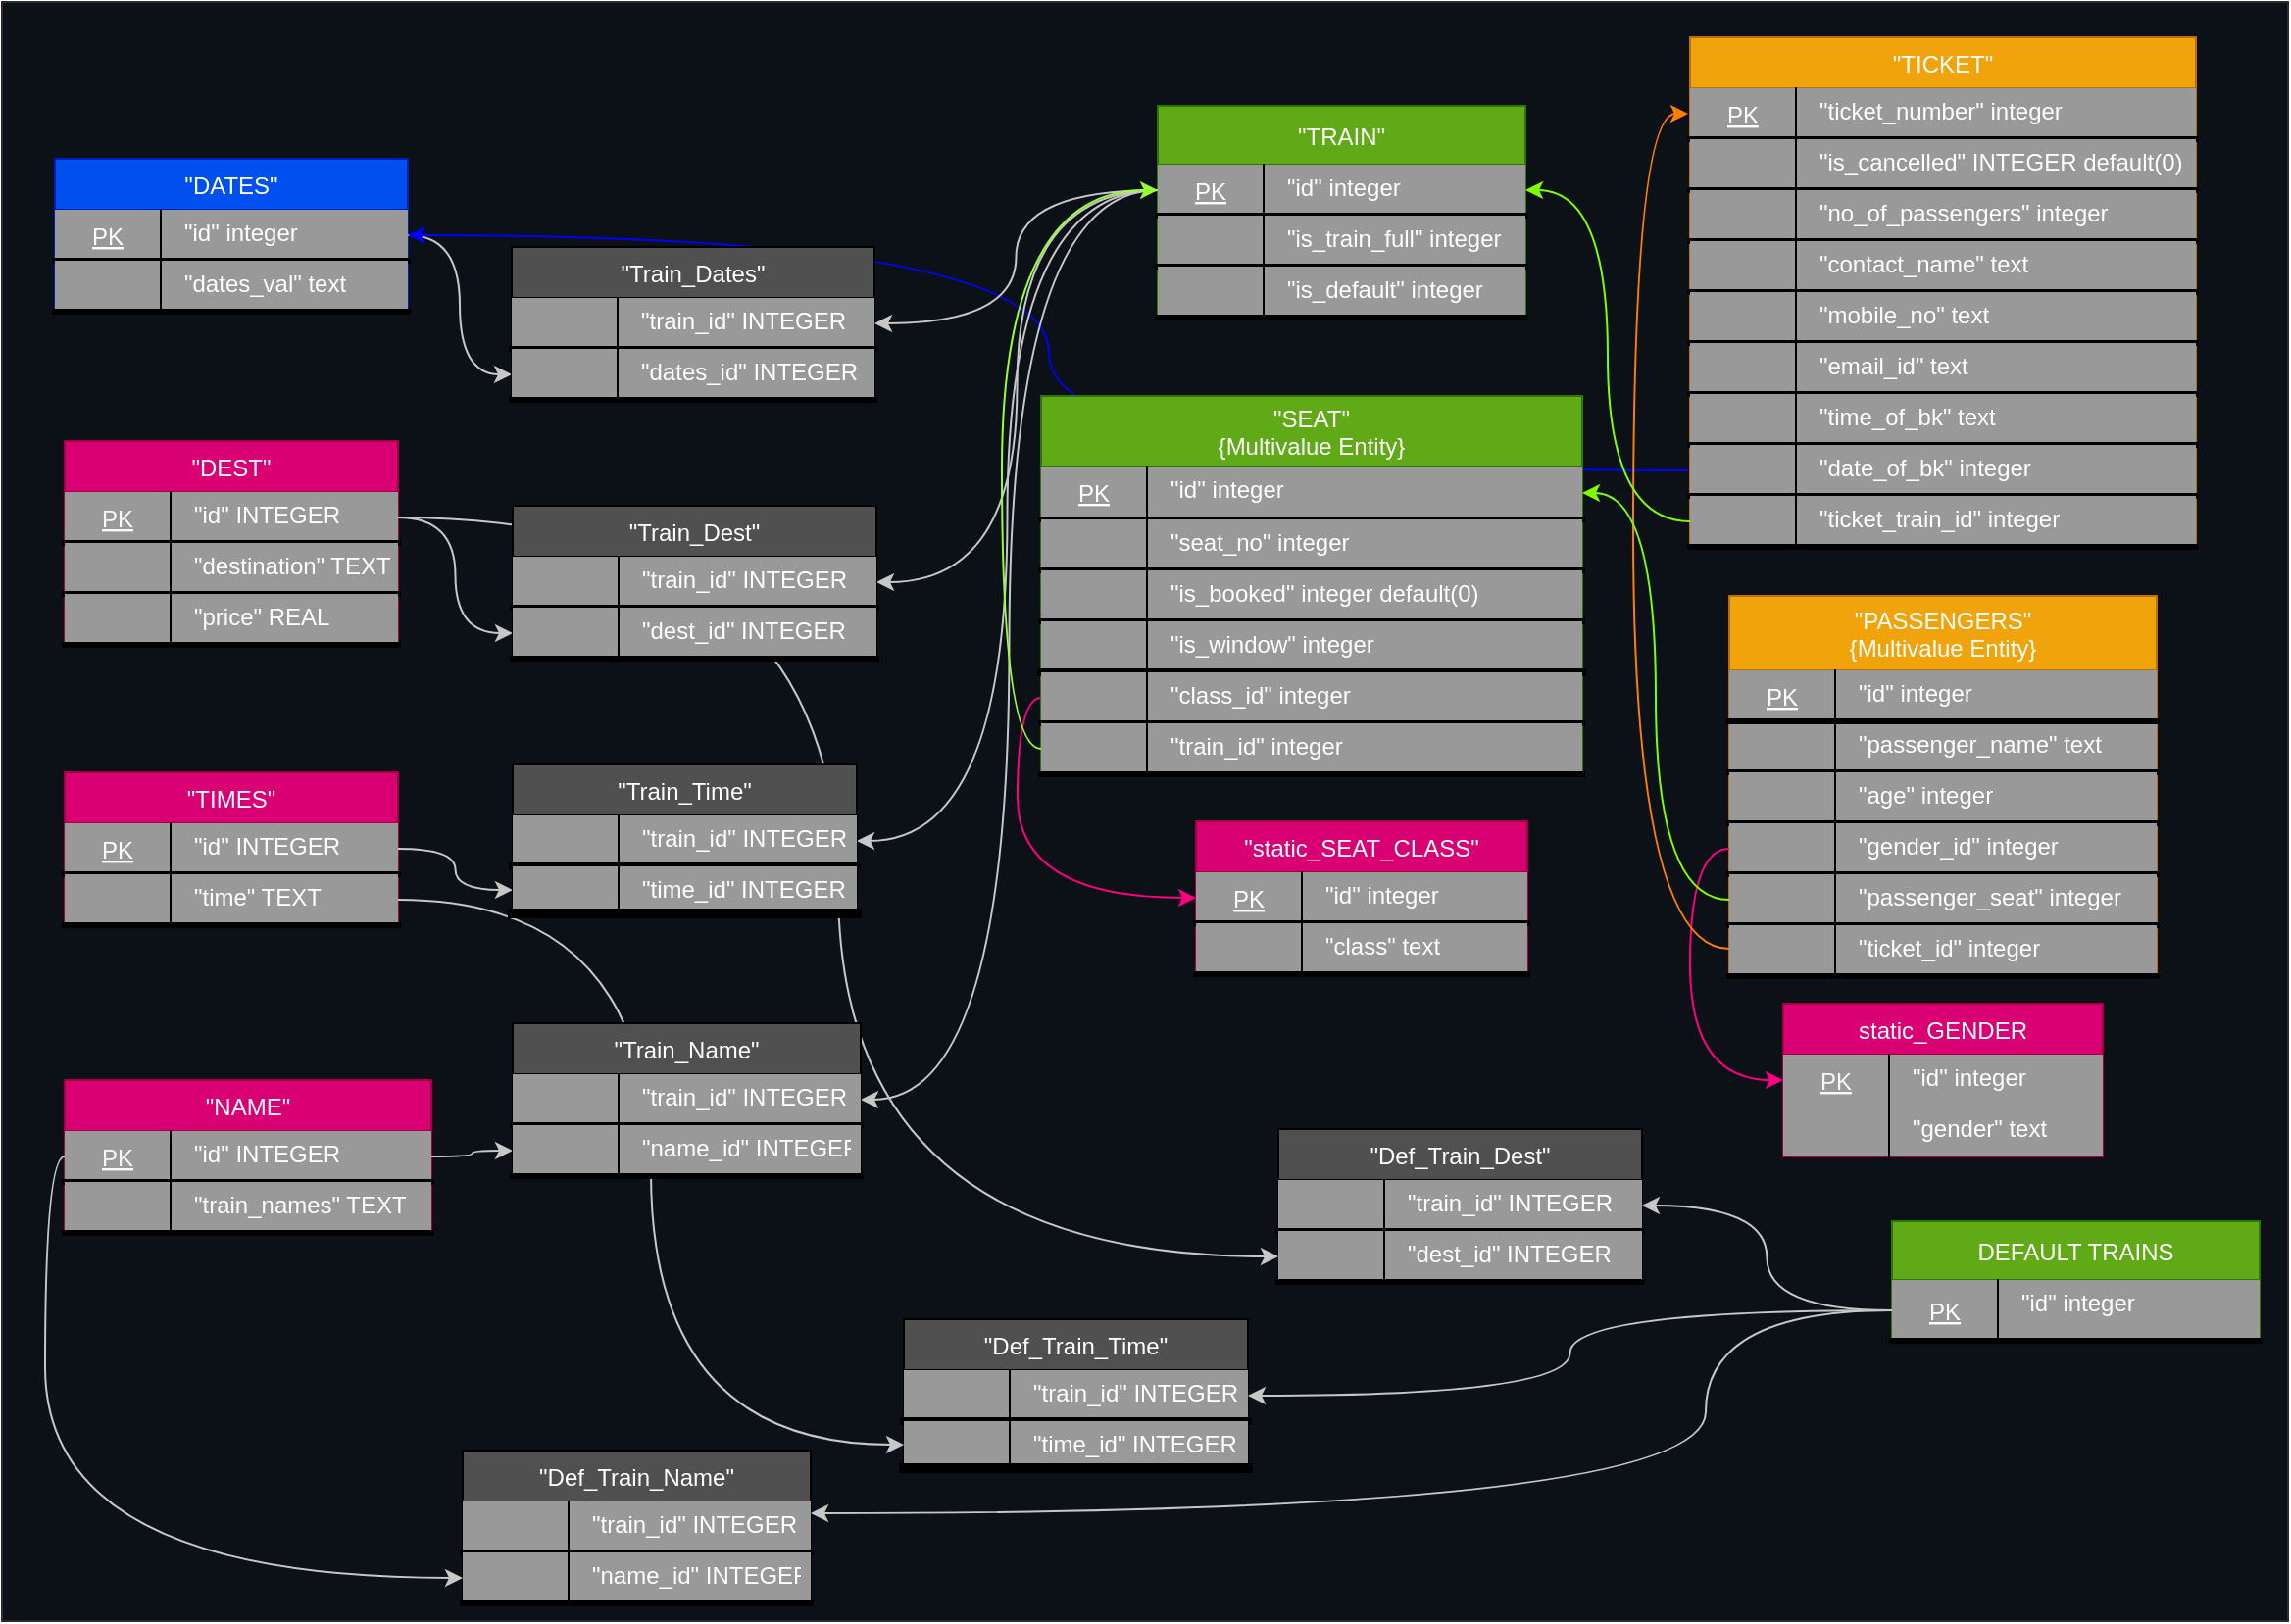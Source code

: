 <mxfile version="14.7.7" type="device"><diagram id="R2lEEEUBdFMjLlhIrx00" name="Page-1"><mxGraphModel dx="2664" dy="1036" grid="0" gridSize="10" guides="1" tooltips="1" connect="1" arrows="1" fold="1" page="1" pageScale="1" pageWidth="1169" pageHeight="827" math="1" shadow="0" extFonts="Permanent Marker^https://fonts.googleapis.com/css?family=Permanent+Marker"><root><mxCell id="0"/><mxCell id="1" parent="0"/><mxCell id="138" value="" style="verticalLabelPosition=bottom;verticalAlign=top;html=1;shape=mxgraph.basic.rect;fillColor2=none;strokeWidth=1;size=20;indent=5;strokeColor=#2a2a2a;fillColor=#0c1017;" parent="1" vertex="1"><mxGeometry width="1166" height="826" as="geometry"/></mxCell><mxCell id="HuTsn0dOxCZQTy2cxe2I-1" value="&quot;DATES&quot;" style="swimlane;fontStyle=0;childLayout=stackLayout;horizontal=1;startSize=26;fillColor=#0050ef;horizontalStack=0;resizeParent=1;resizeLast=0;collapsible=1;marginBottom=0;swimlaneFillColor=#ffffff;align=center;strokeColor=#001DBC;fontColor=#ffffff;" parent="1" vertex="1"><mxGeometry x="27" y="80" width="180" height="78" as="geometry"/></mxCell><mxCell id="HuTsn0dOxCZQTy2cxe2I-2" value="&quot;id&quot;&#9;integer" style="shape=partialRectangle;top=0;left=0;right=0;bottom=1;align=left;verticalAlign=top;spacingTop=-2;spacingLeft=64;spacingRight=4;overflow=hidden;rotatable=0;points=[[0,0.5],[1,0.5]];portConstraint=eastwest;dropTarget=0;fontColor=#FFFFFF;strokeWidth=3;fillColor=#999999;" parent="HuTsn0dOxCZQTy2cxe2I-1" vertex="1"><mxGeometry y="26" width="180" height="26" as="geometry"/></mxCell><mxCell id="HuTsn0dOxCZQTy2cxe2I-3" value="PK" style="shape=partialRectangle;top=0;left=0;bottom=0;fillColor=none;align=center;verticalAlign=middle;spacingLeft=4;spacingRight=4;overflow=hidden;rotatable=180;points=[];portConstraint=eastwest;part=1;fontStyle=4;fontColor=#FFFFFF;" parent="HuTsn0dOxCZQTy2cxe2I-2" vertex="1" connectable="0"><mxGeometry width="54" height="26" as="geometry"/></mxCell><mxCell id="HuTsn0dOxCZQTy2cxe2I-4" value="&quot;dates_val&quot;&#9;text" style="shape=partialRectangle;top=0;left=0;right=0;bottom=1;align=left;verticalAlign=top;spacingTop=-2;spacingLeft=64;spacingRight=4;overflow=hidden;rotatable=0;points=[[0,0.5],[1,0.5]];portConstraint=eastwest;dropTarget=0;fontColor=#FFFFFF;strokeWidth=3;fillColor=#999999;" parent="HuTsn0dOxCZQTy2cxe2I-1" vertex="1"><mxGeometry y="52" width="180" height="26" as="geometry"/></mxCell><mxCell id="HuTsn0dOxCZQTy2cxe2I-5" value="" style="shape=partialRectangle;top=0;left=0;bottom=0;fillColor=none;align=left;verticalAlign=middle;spacingLeft=4;spacingRight=4;overflow=hidden;rotatable=180;points=[];portConstraint=eastwest;part=1;" parent="HuTsn0dOxCZQTy2cxe2I-4" vertex="1" connectable="0"><mxGeometry width="54" height="26" as="geometry"/></mxCell><mxCell id="HuTsn0dOxCZQTy2cxe2I-33" value="&quot;DEST&quot;" style="swimlane;fontStyle=0;childLayout=stackLayout;horizontal=1;startSize=26;fillColor=#d80073;horizontalStack=0;resizeParent=1;resizeLast=0;collapsible=1;marginBottom=0;swimlaneFillColor=#ffffff;align=center;strokeColor=#A50040;fontColor=#ffffff;" parent="1" vertex="1"><mxGeometry x="32" y="224" width="170" height="104" as="geometry"/></mxCell><mxCell id="HuTsn0dOxCZQTy2cxe2I-34" value="&quot;id&quot;&#9;INTEGER" style="shape=partialRectangle;top=0;left=0;right=0;bottom=1;align=left;verticalAlign=top;spacingTop=-2;spacingLeft=64;spacingRight=4;overflow=hidden;rotatable=0;points=[[0,0.5],[1,0.5]];portConstraint=eastwest;dropTarget=0;strokeWidth=3;fontColor=#FFFFFF;fillColor=#999999;" parent="HuTsn0dOxCZQTy2cxe2I-33" vertex="1"><mxGeometry y="26" width="170" height="26" as="geometry"/></mxCell><mxCell id="HuTsn0dOxCZQTy2cxe2I-35" value="PK" style="shape=partialRectangle;top=0;left=0;bottom=0;fillColor=none;align=center;verticalAlign=middle;spacingLeft=4;spacingRight=4;overflow=hidden;rotatable=180;points=[];portConstraint=eastwest;part=1;fontStyle=4;fontColor=#FAFAFA;" parent="HuTsn0dOxCZQTy2cxe2I-34" vertex="1" connectable="0"><mxGeometry width="54" height="26" as="geometry"/></mxCell><mxCell id="HuTsn0dOxCZQTy2cxe2I-36" value="&quot;destination&quot; TEXT" style="shape=partialRectangle;top=0;left=0;right=0;bottom=1;align=left;verticalAlign=top;spacingTop=-2;spacingLeft=64;spacingRight=4;overflow=hidden;rotatable=0;points=[[0,0.5],[1,0.5]];portConstraint=eastwest;dropTarget=0;strokeWidth=3;html=1;fontColor=#FFFFFF;fillColor=#999999;" parent="HuTsn0dOxCZQTy2cxe2I-33" vertex="1"><mxGeometry y="52" width="170" height="26" as="geometry"/></mxCell><mxCell id="HuTsn0dOxCZQTy2cxe2I-37" value="" style="shape=partialRectangle;top=0;left=0;bottom=0;fillColor=none;align=left;verticalAlign=middle;spacingLeft=4;spacingRight=4;overflow=hidden;rotatable=180;points=[];portConstraint=eastwest;part=1;" parent="HuTsn0dOxCZQTy2cxe2I-36" vertex="1" connectable="0"><mxGeometry width="54" height="26" as="geometry"/></mxCell><mxCell id="49" value="&quot;price&quot; REAL" style="shape=partialRectangle;top=0;left=0;right=0;bottom=1;align=left;verticalAlign=top;spacingTop=-2;spacingLeft=64;spacingRight=4;overflow=hidden;rotatable=0;points=[[0,0.5],[1,0.5]];portConstraint=eastwest;dropTarget=0;strokeWidth=3;html=1;fontColor=#FFFFFF;fillColor=#999999;" parent="HuTsn0dOxCZQTy2cxe2I-33" vertex="1"><mxGeometry y="78" width="170" height="26" as="geometry"/></mxCell><mxCell id="50" value="" style="shape=partialRectangle;top=0;left=0;bottom=0;fillColor=none;align=left;verticalAlign=middle;spacingLeft=4;spacingRight=4;overflow=hidden;rotatable=180;points=[];portConstraint=eastwest;part=1;" parent="49" vertex="1" connectable="0"><mxGeometry width="54" height="26" as="geometry"/></mxCell><mxCell id="HuTsn0dOxCZQTy2cxe2I-49" value="&quot;TIMES&quot;" style="swimlane;fontStyle=0;childLayout=stackLayout;horizontal=1;startSize=26;fillColor=#d80073;horizontalStack=0;resizeParent=1;resizeLast=0;collapsible=1;marginBottom=0;swimlaneFillColor=#ffffff;align=center;strokeColor=#A50040;fontColor=#ffffff;" parent="1" vertex="1"><mxGeometry x="32" y="393" width="170" height="78" as="geometry"/></mxCell><mxCell id="HuTsn0dOxCZQTy2cxe2I-50" value="&quot;id&quot;&#9;INTEGER" style="shape=partialRectangle;top=0;left=0;right=0;bottom=1;align=left;verticalAlign=top;spacingTop=-2;spacingLeft=64;spacingRight=4;overflow=hidden;rotatable=0;points=[[0,0.5],[1,0.5]];portConstraint=eastwest;dropTarget=0;fontColor=#FFFFFF;strokeWidth=3;fillColor=#999999;" parent="HuTsn0dOxCZQTy2cxe2I-49" vertex="1"><mxGeometry y="26" width="170" height="26" as="geometry"/></mxCell><mxCell id="HuTsn0dOxCZQTy2cxe2I-51" value="PK" style="shape=partialRectangle;top=0;left=0;bottom=0;fillColor=none;align=center;verticalAlign=middle;spacingLeft=4;spacingRight=4;overflow=hidden;rotatable=180;points=[];portConstraint=eastwest;part=1;fontStyle=4;fontColor=#FFFFFF;" parent="HuTsn0dOxCZQTy2cxe2I-50" vertex="1" connectable="0"><mxGeometry width="54" height="26" as="geometry"/></mxCell><mxCell id="HuTsn0dOxCZQTy2cxe2I-52" value="&quot;time&quot; TEXT" style="shape=partialRectangle;top=0;left=0;right=0;bottom=1;align=left;verticalAlign=top;spacingTop=-2;spacingLeft=64;spacingRight=4;overflow=hidden;rotatable=0;points=[[0,0.5],[1,0.5]];portConstraint=eastwest;dropTarget=0;strokeWidth=3;fontColor=#FFFFFF;fillColor=#999999;" parent="HuTsn0dOxCZQTy2cxe2I-49" vertex="1"><mxGeometry y="52" width="170" height="26" as="geometry"/></mxCell><mxCell id="HuTsn0dOxCZQTy2cxe2I-53" value="" style="shape=partialRectangle;top=0;left=0;bottom=0;fillColor=none;align=left;verticalAlign=middle;spacingLeft=4;spacingRight=4;overflow=hidden;rotatable=180;points=[];portConstraint=eastwest;part=1;" parent="HuTsn0dOxCZQTy2cxe2I-52" vertex="1" connectable="0"><mxGeometry width="54" height="26" as="geometry"/></mxCell><mxCell id="HuTsn0dOxCZQTy2cxe2I-63" value="&quot;NAME&quot;" style="swimlane;fontStyle=0;childLayout=stackLayout;horizontal=1;startSize=26;fillColor=#d80073;horizontalStack=0;resizeParent=1;resizeLast=0;collapsible=1;marginBottom=0;swimlaneFillColor=#ffffff;align=center;strokeColor=#A50040;fontColor=#ffffff;" parent="1" vertex="1"><mxGeometry x="32" y="550" width="187" height="78" as="geometry"/></mxCell><mxCell id="HuTsn0dOxCZQTy2cxe2I-64" value="&quot;id&quot;&#9;INTEGER" style="shape=partialRectangle;top=0;left=0;right=0;bottom=1;align=left;verticalAlign=top;spacingTop=-2;spacingLeft=64;spacingRight=4;overflow=hidden;rotatable=0;points=[[0,0.5],[1,0.5]];portConstraint=eastwest;dropTarget=0;fontColor=#FFFFFF;strokeWidth=3;fillColor=#999999;" parent="HuTsn0dOxCZQTy2cxe2I-63" vertex="1"><mxGeometry y="26" width="187" height="26" as="geometry"/></mxCell><mxCell id="HuTsn0dOxCZQTy2cxe2I-65" value="PK" style="shape=partialRectangle;top=0;left=0;bottom=0;fillColor=none;align=center;verticalAlign=middle;spacingLeft=4;spacingRight=4;overflow=hidden;rotatable=180;points=[];portConstraint=eastwest;part=1;fontStyle=4;fontColor=#FAFAFA;" parent="HuTsn0dOxCZQTy2cxe2I-64" vertex="1" connectable="0"><mxGeometry width="54" height="26" as="geometry"/></mxCell><mxCell id="HuTsn0dOxCZQTy2cxe2I-66" value="&quot;train_names&quot; TEXT" style="shape=partialRectangle;top=0;left=0;right=0;bottom=1;align=left;verticalAlign=top;spacingTop=-2;spacingLeft=64;spacingRight=4;overflow=hidden;rotatable=0;points=[[0,0.5],[1,0.5]];portConstraint=eastwest;dropTarget=0;fontColor=#FFFFFF;strokeWidth=3;fillColor=#999999;" parent="HuTsn0dOxCZQTy2cxe2I-63" vertex="1"><mxGeometry y="52" width="187" height="26" as="geometry"/></mxCell><mxCell id="HuTsn0dOxCZQTy2cxe2I-67" value="" style="shape=partialRectangle;top=0;left=0;bottom=0;fillColor=none;align=left;verticalAlign=middle;spacingLeft=4;spacingRight=4;overflow=hidden;rotatable=180;points=[];portConstraint=eastwest;part=1;" parent="HuTsn0dOxCZQTy2cxe2I-66" vertex="1" connectable="0"><mxGeometry width="54" height="26" as="geometry"/></mxCell><mxCell id="HuTsn0dOxCZQTy2cxe2I-77" value="&quot;static_SEAT_CLASS&quot;" style="swimlane;fontStyle=0;childLayout=stackLayout;horizontal=1;startSize=26;fillColor=#d80073;horizontalStack=0;resizeParent=1;resizeLast=0;collapsible=1;marginBottom=0;swimlaneFillColor=#ffffff;align=center;strokeColor=#A50040;fontColor=#ffffff;" parent="1" vertex="1"><mxGeometry x="609" y="418" width="169" height="78" as="geometry"/></mxCell><mxCell id="HuTsn0dOxCZQTy2cxe2I-78" value="&quot;id&quot; integer" style="shape=partialRectangle;top=0;left=0;right=0;bottom=1;align=left;verticalAlign=top;spacingTop=-2;spacingLeft=64;spacingRight=4;overflow=hidden;rotatable=0;points=[[0,0.5],[1,0.5]];portConstraint=eastwest;dropTarget=0;strokeWidth=3;fontColor=#FFFFFF;fillColor=#999999;" parent="HuTsn0dOxCZQTy2cxe2I-77" vertex="1"><mxGeometry y="26" width="169" height="26" as="geometry"/></mxCell><mxCell id="HuTsn0dOxCZQTy2cxe2I-79" value="PK" style="shape=partialRectangle;top=0;left=0;bottom=0;fillColor=none;align=center;verticalAlign=middle;spacingLeft=4;spacingRight=4;overflow=hidden;rotatable=180;points=[];portConstraint=eastwest;part=1;fontStyle=4;fontColor=#FFFFFF;" parent="HuTsn0dOxCZQTy2cxe2I-78" vertex="1" connectable="0"><mxGeometry width="54" height="26" as="geometry"/></mxCell><mxCell id="HuTsn0dOxCZQTy2cxe2I-80" value="&quot;class&quot; text" style="shape=partialRectangle;top=0;left=0;right=0;bottom=1;align=left;verticalAlign=top;spacingTop=-2;spacingLeft=64;spacingRight=4;overflow=hidden;rotatable=0;points=[[0,0.5],[1,0.5]];portConstraint=eastwest;dropTarget=0;fontColor=#FFFFFF;strokeWidth=3;fillColor=#999999;" parent="HuTsn0dOxCZQTy2cxe2I-77" vertex="1"><mxGeometry y="52" width="169" height="26" as="geometry"/></mxCell><mxCell id="HuTsn0dOxCZQTy2cxe2I-81" value="" style="shape=partialRectangle;top=0;left=0;bottom=0;fillColor=none;align=left;verticalAlign=middle;spacingLeft=4;spacingRight=4;overflow=hidden;rotatable=180;points=[];portConstraint=eastwest;part=1;" parent="HuTsn0dOxCZQTy2cxe2I-80" vertex="1" connectable="0"><mxGeometry width="54" height="26" as="geometry"/></mxCell><mxCell id="HuTsn0dOxCZQTy2cxe2I-82" value="&quot;TICKET&quot;" style="swimlane;fontStyle=0;childLayout=stackLayout;horizontal=1;startSize=26;fillColor=#f0a30a;horizontalStack=0;resizeParent=1;resizeLast=0;collapsible=1;marginBottom=0;swimlaneFillColor=#ffffff;align=center;strokeColor=#BD7000;fontColor=#ffffff;" parent="1" vertex="1"><mxGeometry x="861" y="18" width="258" height="260" as="geometry"/></mxCell><mxCell id="HuTsn0dOxCZQTy2cxe2I-83" value="&quot;ticket_number&quot;&#9;integer" style="shape=partialRectangle;top=0;left=0;right=0;bottom=1;align=left;verticalAlign=top;spacingTop=-2;spacingLeft=64;spacingRight=4;overflow=hidden;rotatable=0;points=[[0,0.5],[1,0.5]];portConstraint=eastwest;dropTarget=0;strokeWidth=3;perimeterSpacing=1;fontColor=#FFFFFF;fillColor=#999999;" parent="HuTsn0dOxCZQTy2cxe2I-82" vertex="1"><mxGeometry y="26" width="258" height="26" as="geometry"/></mxCell><mxCell id="HuTsn0dOxCZQTy2cxe2I-84" value="PK" style="shape=partialRectangle;top=0;left=0;bottom=0;fillColor=none;align=center;verticalAlign=middle;spacingLeft=4;spacingRight=4;overflow=hidden;rotatable=180;points=[];portConstraint=eastwest;part=1;fontStyle=4;fontColor=#FCFCFC;" parent="HuTsn0dOxCZQTy2cxe2I-83" vertex="1" connectable="0"><mxGeometry width="54" height="26" as="geometry"/></mxCell><mxCell id="HuTsn0dOxCZQTy2cxe2I-85" value="&quot;is_cancelled&quot;&#9;INTEGER default(0)" style="shape=partialRectangle;top=0;left=0;right=0;bottom=1;align=left;verticalAlign=top;spacingTop=-2;spacingLeft=64;spacingRight=4;overflow=hidden;rotatable=0;points=[[0,0.5],[1,0.5]];portConstraint=eastwest;dropTarget=0;strokeWidth=3;fontColor=#FFFFFF;fillColor=#999999;" parent="HuTsn0dOxCZQTy2cxe2I-82" vertex="1"><mxGeometry y="52" width="258" height="26" as="geometry"/></mxCell><mxCell id="HuTsn0dOxCZQTy2cxe2I-86" value="" style="shape=partialRectangle;top=0;left=0;bottom=0;fillColor=none;align=left;verticalAlign=middle;spacingLeft=4;spacingRight=4;overflow=hidden;rotatable=180;points=[];portConstraint=eastwest;part=1;" parent="HuTsn0dOxCZQTy2cxe2I-85" vertex="1" connectable="0"><mxGeometry width="54" height="26" as="geometry"/></mxCell><mxCell id="HuTsn0dOxCZQTy2cxe2I-87" value="&quot;no_of_passengers&quot; integer" style="shape=partialRectangle;top=0;left=0;right=0;bottom=1;align=left;verticalAlign=top;spacingTop=-2;spacingLeft=64;spacingRight=4;overflow=hidden;rotatable=0;points=[[0,0.5],[1,0.5]];portConstraint=eastwest;dropTarget=0;strokeWidth=3;fontColor=#FFFFFF;fillColor=#999999;" parent="HuTsn0dOxCZQTy2cxe2I-82" vertex="1"><mxGeometry y="78" width="258" height="26" as="geometry"/></mxCell><mxCell id="HuTsn0dOxCZQTy2cxe2I-88" value="" style="shape=partialRectangle;top=0;left=0;bottom=0;fillColor=none;align=left;verticalAlign=middle;spacingLeft=4;spacingRight=4;overflow=hidden;rotatable=180;points=[];portConstraint=eastwest;part=1;" parent="HuTsn0dOxCZQTy2cxe2I-87" vertex="1" connectable="0"><mxGeometry width="54" height="26" as="geometry"/></mxCell><mxCell id="HuTsn0dOxCZQTy2cxe2I-89" value="&quot;contact_name&quot; text" style="shape=partialRectangle;top=0;left=0;right=0;bottom=1;align=left;verticalAlign=top;spacingTop=-2;spacingLeft=64;spacingRight=4;overflow=hidden;rotatable=0;points=[[0,0.5],[1,0.5]];portConstraint=eastwest;dropTarget=0;strokeWidth=3;perimeterSpacing=1;fontColor=#FFFFFF;fillColor=#999999;" parent="HuTsn0dOxCZQTy2cxe2I-82" vertex="1"><mxGeometry y="104" width="258" height="26" as="geometry"/></mxCell><mxCell id="HuTsn0dOxCZQTy2cxe2I-90" value="" style="shape=partialRectangle;top=0;left=0;bottom=0;fillColor=none;align=left;verticalAlign=middle;spacingLeft=4;spacingRight=4;overflow=hidden;rotatable=180;points=[];portConstraint=eastwest;part=1;" parent="HuTsn0dOxCZQTy2cxe2I-89" vertex="1" connectable="0"><mxGeometry width="54" height="26" as="geometry"/></mxCell><mxCell id="HuTsn0dOxCZQTy2cxe2I-91" value="&quot;mobile_no&quot;&#9;text" style="shape=partialRectangle;top=0;left=0;right=0;bottom=1;align=left;verticalAlign=top;spacingTop=-2;spacingLeft=64;spacingRight=4;overflow=hidden;rotatable=0;points=[[0,0.5],[1,0.5]];portConstraint=eastwest;dropTarget=0;strokeWidth=3;fontColor=#FFFFFF;fillColor=#999999;" parent="HuTsn0dOxCZQTy2cxe2I-82" vertex="1"><mxGeometry y="130" width="258" height="26" as="geometry"/></mxCell><mxCell id="HuTsn0dOxCZQTy2cxe2I-92" value="" style="shape=partialRectangle;top=0;left=0;bottom=0;fillColor=none;align=left;verticalAlign=middle;spacingLeft=4;spacingRight=4;overflow=hidden;rotatable=180;points=[];portConstraint=eastwest;part=1;" parent="HuTsn0dOxCZQTy2cxe2I-91" vertex="1" connectable="0"><mxGeometry width="54" height="26" as="geometry"/></mxCell><mxCell id="HuTsn0dOxCZQTy2cxe2I-93" value="&quot;email_id&quot; text" style="shape=partialRectangle;top=0;left=0;right=0;bottom=1;align=left;verticalAlign=top;spacingTop=-2;spacingLeft=64;spacingRight=4;overflow=hidden;rotatable=0;points=[[0,0.5],[1,0.5]];portConstraint=eastwest;dropTarget=0;perimeterSpacing=1;strokeWidth=3;fontColor=#FFFFFF;fillColor=#999999;" parent="HuTsn0dOxCZQTy2cxe2I-82" vertex="1"><mxGeometry y="156" width="258" height="26" as="geometry"/></mxCell><mxCell id="HuTsn0dOxCZQTy2cxe2I-94" value="" style="shape=partialRectangle;top=0;left=0;bottom=0;fillColor=none;align=left;verticalAlign=middle;spacingLeft=4;spacingRight=4;overflow=hidden;rotatable=180;points=[];portConstraint=eastwest;part=1;" parent="HuTsn0dOxCZQTy2cxe2I-93" vertex="1" connectable="0"><mxGeometry width="54" height="26" as="geometry"/></mxCell><mxCell id="HuTsn0dOxCZQTy2cxe2I-95" value="&quot;time_of_bk&quot; text" style="shape=partialRectangle;top=0;left=0;right=0;bottom=1;align=left;verticalAlign=top;spacingTop=-2;spacingLeft=64;spacingRight=4;overflow=hidden;rotatable=0;points=[[0,0.5],[1,0.5]];portConstraint=eastwest;dropTarget=0;strokeWidth=3;fontColor=#FFFFFF;fillColor=#999999;" parent="HuTsn0dOxCZQTy2cxe2I-82" vertex="1"><mxGeometry y="182" width="258" height="26" as="geometry"/></mxCell><mxCell id="HuTsn0dOxCZQTy2cxe2I-96" value="" style="shape=partialRectangle;top=0;left=0;bottom=0;fillColor=none;align=left;verticalAlign=middle;spacingLeft=4;spacingRight=4;overflow=hidden;rotatable=180;points=[];portConstraint=eastwest;part=1;" parent="HuTsn0dOxCZQTy2cxe2I-95" vertex="1" connectable="0"><mxGeometry width="54" height="26" as="geometry"/></mxCell><mxCell id="HuTsn0dOxCZQTy2cxe2I-97" value="&quot;date_of_bk&quot; integer" style="shape=partialRectangle;top=0;left=0;right=0;bottom=1;align=left;verticalAlign=top;spacingTop=-2;spacingLeft=64;spacingRight=4;overflow=hidden;rotatable=0;points=[[0,0.5],[1,0.5]];portConstraint=eastwest;dropTarget=0;strokeWidth=3;perimeterSpacing=1;fontColor=#FFFFFF;fillColor=#999999;" parent="HuTsn0dOxCZQTy2cxe2I-82" vertex="1"><mxGeometry y="208" width="258" height="26" as="geometry"/></mxCell><mxCell id="HuTsn0dOxCZQTy2cxe2I-98" value="" style="shape=partialRectangle;top=0;left=0;bottom=0;fillColor=none;align=left;verticalAlign=middle;spacingLeft=4;spacingRight=4;overflow=hidden;rotatable=180;points=[];portConstraint=eastwest;part=1;" parent="HuTsn0dOxCZQTy2cxe2I-97" vertex="1" connectable="0"><mxGeometry width="54" height="26" as="geometry"/></mxCell><mxCell id="HuTsn0dOxCZQTy2cxe2I-99" value="&quot;ticket_train_id&quot; integer" style="shape=partialRectangle;top=0;left=0;right=0;bottom=1;align=left;verticalAlign=top;spacingTop=-2;spacingLeft=64;spacingRight=4;overflow=hidden;rotatable=0;points=[[0,0.5],[1,0.5]];portConstraint=eastwest;dropTarget=0;strokeWidth=3;fontColor=#FFFFFF;fillColor=#999999;" parent="HuTsn0dOxCZQTy2cxe2I-82" vertex="1"><mxGeometry y="234" width="258" height="26" as="geometry"/></mxCell><mxCell id="HuTsn0dOxCZQTy2cxe2I-100" value="" style="shape=partialRectangle;top=0;left=0;bottom=0;fillColor=none;align=left;verticalAlign=middle;spacingLeft=4;spacingRight=4;overflow=hidden;rotatable=180;points=[];portConstraint=eastwest;part=1;" parent="HuTsn0dOxCZQTy2cxe2I-99" vertex="1" connectable="0"><mxGeometry width="54" height="26" as="geometry"/></mxCell><mxCell id="HuTsn0dOxCZQTy2cxe2I-103" value="&quot;PASSENGERS&quot;&#10;{Multivalue Entity}" style="swimlane;fontStyle=0;childLayout=stackLayout;horizontal=1;startSize=38;fillColor=#f0a30a;horizontalStack=0;resizeParent=1;resizeLast=0;collapsible=1;marginBottom=0;swimlaneFillColor=#ffffff;align=center;strokeColor=#BD7000;fontColor=#ffffff;" parent="1" vertex="1"><mxGeometry x="881" y="303" width="218" height="194" as="geometry"/></mxCell><mxCell id="HuTsn0dOxCZQTy2cxe2I-104" value="&quot;id&quot;&#9;integer" style="shape=partialRectangle;top=0;left=0;right=0;bottom=0;align=left;verticalAlign=top;spacingTop=-2;spacingLeft=64;spacingRight=4;overflow=hidden;rotatable=0;points=[[0,0.5],[1,0.5]];portConstraint=eastwest;dropTarget=0;fontColor=#FFFFFF;strokeWidth=3;fillColor=#999999;" parent="HuTsn0dOxCZQTy2cxe2I-103" vertex="1"><mxGeometry y="38" width="218" height="26" as="geometry"/></mxCell><mxCell id="HuTsn0dOxCZQTy2cxe2I-105" value="PK" style="shape=partialRectangle;top=0;left=0;bottom=0;fillColor=none;align=center;verticalAlign=middle;spacingLeft=4;spacingRight=4;overflow=hidden;rotatable=180;points=[];portConstraint=eastwest;part=1;fontStyle=4;fontColor=#FFFFFF;" parent="HuTsn0dOxCZQTy2cxe2I-104" vertex="1" connectable="0"><mxGeometry width="54" height="26" as="geometry"/></mxCell><mxCell id="HuTsn0dOxCZQTy2cxe2I-106" value="&quot;passenger_name&quot; text" style="shape=partialRectangle;top=1;left=0;right=0;bottom=1;align=left;verticalAlign=top;spacingTop=-2;spacingLeft=64;spacingRight=4;overflow=hidden;rotatable=0;points=[[0,0.5],[1,0.5]];portConstraint=eastwest;dropTarget=0;strokeWidth=3;fontColor=#FFFFFF;fillColor=#999999;" parent="HuTsn0dOxCZQTy2cxe2I-103" vertex="1"><mxGeometry y="64" width="218" height="26" as="geometry"/></mxCell><mxCell id="HuTsn0dOxCZQTy2cxe2I-107" value="" style="shape=partialRectangle;top=0;left=0;bottom=0;fillColor=none;align=left;verticalAlign=middle;spacingLeft=4;spacingRight=4;overflow=hidden;rotatable=180;points=[];portConstraint=eastwest;part=1;" parent="HuTsn0dOxCZQTy2cxe2I-106" vertex="1" connectable="0"><mxGeometry width="54" height="26" as="geometry"/></mxCell><mxCell id="HuTsn0dOxCZQTy2cxe2I-108" value="&quot;age&quot; integer" style="shape=partialRectangle;top=0;left=0;right=0;bottom=1;align=left;verticalAlign=top;spacingTop=-2;spacingLeft=64;spacingRight=4;overflow=hidden;rotatable=0;points=[[0,0.5],[1,0.5]];portConstraint=eastwest;dropTarget=0;strokeWidth=3;fontColor=#FFFFFF;fillColor=#999999;" parent="HuTsn0dOxCZQTy2cxe2I-103" vertex="1"><mxGeometry y="90" width="218" height="26" as="geometry"/></mxCell><mxCell id="HuTsn0dOxCZQTy2cxe2I-109" value="" style="shape=partialRectangle;top=0;left=0;bottom=0;fillColor=none;align=left;verticalAlign=middle;spacingLeft=4;spacingRight=4;overflow=hidden;rotatable=180;points=[];portConstraint=eastwest;part=1;" parent="HuTsn0dOxCZQTy2cxe2I-108" vertex="1" connectable="0"><mxGeometry width="54" height="26" as="geometry"/></mxCell><mxCell id="HuTsn0dOxCZQTy2cxe2I-112" value="&quot;gender_id&quot; integer" style="shape=partialRectangle;top=0;left=0;right=0;bottom=1;align=left;verticalAlign=top;spacingTop=-2;spacingLeft=64;spacingRight=4;overflow=hidden;rotatable=0;points=[[0,0.5],[1,0.5]];portConstraint=eastwest;dropTarget=0;strokeWidth=3;fontColor=#FFFFFF;fillColor=#999999;" parent="HuTsn0dOxCZQTy2cxe2I-103" vertex="1"><mxGeometry y="116" width="218" height="26" as="geometry"/></mxCell><mxCell id="HuTsn0dOxCZQTy2cxe2I-113" value="" style="shape=partialRectangle;top=0;left=0;bottom=0;fillColor=none;align=left;verticalAlign=middle;spacingLeft=4;spacingRight=4;overflow=hidden;rotatable=180;points=[];portConstraint=eastwest;part=1;" parent="HuTsn0dOxCZQTy2cxe2I-112" vertex="1" connectable="0"><mxGeometry width="54" height="26" as="geometry"/></mxCell><mxCell id="HuTsn0dOxCZQTy2cxe2I-114" value="&quot;passenger_seat&quot; integer" style="shape=partialRectangle;top=0;left=0;right=0;bottom=1;align=left;verticalAlign=top;spacingTop=-2;spacingLeft=64;spacingRight=4;overflow=hidden;rotatable=0;points=[[0,0.5],[1,0.5]];portConstraint=eastwest;dropTarget=0;strokeWidth=3;fontColor=#FFFFFF;fillColor=#999999;" parent="HuTsn0dOxCZQTy2cxe2I-103" vertex="1"><mxGeometry y="142" width="218" height="26" as="geometry"/></mxCell><mxCell id="HuTsn0dOxCZQTy2cxe2I-115" value="" style="shape=partialRectangle;top=0;left=0;bottom=0;fillColor=none;align=left;verticalAlign=middle;spacingLeft=4;spacingRight=4;overflow=hidden;rotatable=180;points=[];portConstraint=eastwest;part=1;" parent="HuTsn0dOxCZQTy2cxe2I-114" vertex="1" connectable="0"><mxGeometry width="54" height="26" as="geometry"/></mxCell><mxCell id="HuTsn0dOxCZQTy2cxe2I-116" value="&quot;ticket_id&quot; integer" style="shape=partialRectangle;top=0;left=0;right=0;bottom=1;align=left;verticalAlign=top;spacingTop=-2;spacingLeft=64;spacingRight=4;overflow=hidden;rotatable=0;points=[[0,0.5],[1,0.5]];portConstraint=eastwest;dropTarget=0;strokeWidth=3;fontColor=#FFFFFF;fillColor=#999999;" parent="HuTsn0dOxCZQTy2cxe2I-103" vertex="1"><mxGeometry y="168" width="218" height="26" as="geometry"/></mxCell><mxCell id="HuTsn0dOxCZQTy2cxe2I-117" value="" style="shape=partialRectangle;top=0;left=0;bottom=0;fillColor=none;align=left;verticalAlign=middle;spacingLeft=4;spacingRight=4;overflow=hidden;rotatable=180;points=[];portConstraint=eastwest;part=1;" parent="HuTsn0dOxCZQTy2cxe2I-116" vertex="1" connectable="0"><mxGeometry width="54" height="26" as="geometry"/></mxCell><mxCell id="HuTsn0dOxCZQTy2cxe2I-118" value="static_GENDER" style="swimlane;fontStyle=0;childLayout=stackLayout;horizontal=1;startSize=26;fillColor=#d80073;horizontalStack=0;resizeParent=1;resizeLast=0;collapsible=1;marginBottom=0;swimlaneFillColor=#ffffff;align=center;strokeColor=#A50040;fontColor=#ffffff;" parent="1" vertex="1"><mxGeometry x="908.5" y="511" width="163" height="78" as="geometry"/></mxCell><mxCell id="HuTsn0dOxCZQTy2cxe2I-119" value="&quot;id&quot; integer" style="shape=partialRectangle;top=0;left=0;right=0;bottom=0;align=left;verticalAlign=top;spacingTop=-2;spacingLeft=64;spacingRight=4;overflow=hidden;rotatable=0;points=[[0,0.5],[1,0.5]];portConstraint=eastwest;dropTarget=0;strokeWidth=3;fontColor=#FFFFFF;fillColor=#999999;" parent="HuTsn0dOxCZQTy2cxe2I-118" vertex="1"><mxGeometry y="26" width="163" height="26" as="geometry"/></mxCell><mxCell id="HuTsn0dOxCZQTy2cxe2I-120" value="PK" style="shape=partialRectangle;top=0;left=0;bottom=0;fillColor=none;align=center;verticalAlign=middle;spacingLeft=4;spacingRight=4;overflow=hidden;rotatable=180;points=[];portConstraint=eastwest;part=1;fontStyle=4;fontColor=#F7F7F7;" parent="HuTsn0dOxCZQTy2cxe2I-119" vertex="1" connectable="0"><mxGeometry width="54" height="26" as="geometry"/></mxCell><mxCell id="HuTsn0dOxCZQTy2cxe2I-121" value="&quot;gender&quot; text" style="shape=partialRectangle;top=0;left=0;right=0;bottom=0;align=left;verticalAlign=top;spacingTop=-2;spacingLeft=64;spacingRight=4;overflow=hidden;rotatable=0;points=[[0,0.5],[1,0.5]];portConstraint=eastwest;dropTarget=0;strokeWidth=3;fontColor=#FFFFFF;fillColor=#999999;" parent="HuTsn0dOxCZQTy2cxe2I-118" vertex="1"><mxGeometry y="52" width="163" height="26" as="geometry"/></mxCell><mxCell id="HuTsn0dOxCZQTy2cxe2I-122" value="" style="shape=partialRectangle;top=0;left=0;bottom=0;fillColor=none;align=left;verticalAlign=middle;spacingLeft=4;spacingRight=4;overflow=hidden;rotatable=180;points=[];portConstraint=eastwest;part=1;" parent="HuTsn0dOxCZQTy2cxe2I-121" vertex="1" connectable="0"><mxGeometry width="54" height="26" as="geometry"/></mxCell><mxCell id="114" style="edgeStyle=orthogonalEdgeStyle;curved=1;orthogonalLoop=1;jettySize=auto;html=1;exitX=1;exitY=0.5;exitDx=0;exitDy=0;entryX=0;entryY=0.5;entryDx=0;entryDy=0;strokeColor=#C7C7C7;fillColor=#707070;" parent="1" source="HuTsn0dOxCZQTy2cxe2I-2" target="HuTsn0dOxCZQTy2cxe2I-31" edge="1"><mxGeometry relative="1" as="geometry"/></mxCell><mxCell id="115" style="edgeStyle=orthogonalEdgeStyle;curved=1;orthogonalLoop=1;jettySize=auto;html=1;exitX=1;exitY=0.5;exitDx=0;exitDy=0;entryX=0;entryY=0.5;entryDx=0;entryDy=0;strokeColor=#C7C7C7;fillColor=#707070;" parent="1" source="HuTsn0dOxCZQTy2cxe2I-34" target="HuTsn0dOxCZQTy2cxe2I-47" edge="1"><mxGeometry relative="1" as="geometry"/></mxCell><mxCell id="116" style="edgeStyle=orthogonalEdgeStyle;curved=1;orthogonalLoop=1;jettySize=auto;html=1;exitX=1;exitY=0.5;exitDx=0;exitDy=0;strokeColor=#C7C7C7;fillColor=#707070;" parent="1" source="HuTsn0dOxCZQTy2cxe2I-50" target="HuTsn0dOxCZQTy2cxe2I-61" edge="1"><mxGeometry relative="1" as="geometry"/></mxCell><mxCell id="117" style="edgeStyle=orthogonalEdgeStyle;curved=1;orthogonalLoop=1;jettySize=auto;html=1;exitX=1;exitY=0.5;exitDx=0;exitDy=0;strokeColor=#C7C7C7;fillColor=#707070;" parent="1" source="HuTsn0dOxCZQTy2cxe2I-64" target="HuTsn0dOxCZQTy2cxe2I-75" edge="1"><mxGeometry relative="1" as="geometry"/></mxCell><mxCell id="122" style="edgeStyle=orthogonalEdgeStyle;curved=1;orthogonalLoop=1;jettySize=auto;html=1;entryX=0;entryY=0.5;entryDx=0;entryDy=0;strokeColor=#FF0080;fillColor=#707070;exitX=0;exitY=0.5;exitDx=0;exitDy=0;" parent="1" source="HuTsn0dOxCZQTy2cxe2I-15" target="HuTsn0dOxCZQTy2cxe2I-77" edge="1"><mxGeometry relative="1" as="geometry"><Array as="points"><mxPoint x="518" y="355"/><mxPoint x="518" y="457"/></Array></mxGeometry></mxCell><mxCell id="125" style="edgeStyle=orthogonalEdgeStyle;curved=1;orthogonalLoop=1;jettySize=auto;html=1;entryX=0;entryY=0.5;entryDx=0;entryDy=0;strokeColor=#FF0080;fillColor=#707070;" parent="1" source="HuTsn0dOxCZQTy2cxe2I-112" target="HuTsn0dOxCZQTy2cxe2I-119" edge="1"><mxGeometry relative="1" as="geometry"/></mxCell><mxCell id="129" style="edgeStyle=orthogonalEdgeStyle;curved=1;orthogonalLoop=1;jettySize=auto;html=1;exitX=0;exitY=0.5;exitDx=0;exitDy=0;entryX=1;entryY=0.5;entryDx=0;entryDy=0;strokeColor=#0000FF;fillColor=#707070;" parent="1" source="HuTsn0dOxCZQTy2cxe2I-97" target="HuTsn0dOxCZQTy2cxe2I-2" edge="1"><mxGeometry relative="1" as="geometry"/></mxCell><mxCell id="HuTsn0dOxCZQTy2cxe2I-26" value="&quot;Train_Dates&quot;" style="swimlane;fontStyle=0;childLayout=stackLayout;horizontal=1;startSize=26;horizontalStack=0;resizeParent=1;resizeLast=0;collapsible=1;marginBottom=0;swimlaneFillColor=none;align=center;shadow=0;glass=0;fillColor=#505050;fontColor=#FFFFFF;" parent="1" vertex="1"><mxGeometry x="260" y="125" width="185" height="78" as="geometry"/></mxCell><mxCell id="HuTsn0dOxCZQTy2cxe2I-29" value="&quot;train_id&quot; INTEGER" style="shape=partialRectangle;top=0;left=0;right=0;bottom=1;align=left;verticalAlign=top;spacingTop=-2;spacingLeft=64;spacingRight=4;overflow=hidden;rotatable=0;points=[[0,0.5],[1,0.5]];portConstraint=eastwest;dropTarget=0;strokeWidth=3;fontColor=#FFFFFF;fillColor=#999999;" parent="HuTsn0dOxCZQTy2cxe2I-26" vertex="1"><mxGeometry y="26" width="185" height="26" as="geometry"/></mxCell><mxCell id="HuTsn0dOxCZQTy2cxe2I-30" value="" style="shape=partialRectangle;top=0;left=0;bottom=0;fillColor=none;align=left;verticalAlign=middle;spacingLeft=4;spacingRight=4;overflow=hidden;rotatable=180;points=[];portConstraint=eastwest;part=1;" parent="HuTsn0dOxCZQTy2cxe2I-29" vertex="1" connectable="0"><mxGeometry width="54" height="26" as="geometry"/></mxCell><mxCell id="HuTsn0dOxCZQTy2cxe2I-31" value="&quot;dates_id&quot; INTEGER" style="shape=partialRectangle;top=0;left=0;right=0;bottom=1;align=left;verticalAlign=top;spacingTop=-2;spacingLeft=64;spacingRight=4;overflow=hidden;rotatable=0;points=[[0,0.5],[1,0.5]];portConstraint=eastwest;dropTarget=0;fontColor=#FFFFFF;strokeWidth=3;fillColor=#999999;" parent="HuTsn0dOxCZQTy2cxe2I-26" vertex="1"><mxGeometry y="52" width="185" height="26" as="geometry"/></mxCell><mxCell id="HuTsn0dOxCZQTy2cxe2I-32" value="" style="shape=partialRectangle;top=0;left=0;bottom=0;fillColor=none;align=left;verticalAlign=middle;spacingLeft=4;spacingRight=4;overflow=hidden;rotatable=180;points=[];portConstraint=eastwest;part=1;" parent="HuTsn0dOxCZQTy2cxe2I-31" vertex="1" connectable="0"><mxGeometry width="54" height="26" as="geometry"/></mxCell><mxCell id="HuTsn0dOxCZQTy2cxe2I-21" value="&quot;TRAIN&quot;" style="swimlane;fontStyle=0;childLayout=stackLayout;horizontal=1;startSize=30;horizontalStack=0;resizeParent=1;resizeLast=0;collapsible=1;marginBottom=0;swimlaneFillColor=#ffffff;align=center;fillColor=#60a917;strokeColor=#2D7600;fontColor=#ffffff;" parent="1" vertex="1"><mxGeometry x="589.5" y="53" width="187.5" height="108" as="geometry"/></mxCell><mxCell id="HuTsn0dOxCZQTy2cxe2I-22" value="&quot;id&quot;&#9;integer" style="shape=partialRectangle;top=0;left=0;right=0;bottom=1;align=left;verticalAlign=top;spacingTop=-2;spacingLeft=64;spacingRight=4;overflow=hidden;rotatable=0;points=[[0,0.5],[1,0.5]];portConstraint=eastwest;dropTarget=0;strokeWidth=3;fontColor=#FFFFFF;fillColor=#999999;" parent="HuTsn0dOxCZQTy2cxe2I-21" vertex="1"><mxGeometry y="30" width="187.5" height="26" as="geometry"/></mxCell><mxCell id="HuTsn0dOxCZQTy2cxe2I-23" value="PK" style="shape=partialRectangle;top=0;left=0;bottom=0;fillColor=none;align=center;verticalAlign=middle;spacingLeft=4;spacingRight=4;overflow=hidden;rotatable=180;points=[];portConstraint=eastwest;part=1;fontStyle=4;fontColor=#FFFFFF;" parent="HuTsn0dOxCZQTy2cxe2I-22" vertex="1" connectable="0"><mxGeometry width="54" height="26" as="geometry"/></mxCell><mxCell id="135" value="&quot;is_train_full&quot;&#9;integer" style="shape=partialRectangle;top=0;left=0;right=0;bottom=1;align=left;verticalAlign=top;spacingTop=-2;spacingLeft=64;spacingRight=4;overflow=hidden;rotatable=0;points=[[0,0.5],[1,0.5]];portConstraint=eastwest;dropTarget=0;strokeWidth=3;fontColor=#FFFFFF;fillColor=#999999;" parent="HuTsn0dOxCZQTy2cxe2I-21" vertex="1"><mxGeometry y="56" width="187.5" height="26" as="geometry"/></mxCell><mxCell id="136" value="" style="shape=partialRectangle;top=0;left=0;bottom=0;fillColor=none;align=center;verticalAlign=middle;spacingLeft=4;spacingRight=4;overflow=hidden;rotatable=180;points=[];portConstraint=eastwest;part=1;fontStyle=4;fontColor=#FFFFFF;" parent="135" vertex="1" connectable="0"><mxGeometry width="54" height="26" as="geometry"/></mxCell><mxCell id="139" value="&quot;is_default&quot;&#9;integer" style="shape=partialRectangle;top=0;left=0;right=0;bottom=1;align=left;verticalAlign=top;spacingTop=-2;spacingLeft=64;spacingRight=4;overflow=hidden;rotatable=0;points=[[0,0.5],[1,0.5]];portConstraint=eastwest;dropTarget=0;strokeWidth=3;fontColor=#FFFFFF;fillColor=#999999;" parent="HuTsn0dOxCZQTy2cxe2I-21" vertex="1"><mxGeometry y="82" width="187.5" height="26" as="geometry"/></mxCell><mxCell id="140" value="" style="shape=partialRectangle;top=0;left=0;bottom=0;fillColor=none;align=center;verticalAlign=middle;spacingLeft=4;spacingRight=4;overflow=hidden;rotatable=180;points=[];portConstraint=eastwest;part=1;fontStyle=4;fontColor=#FFFFFF;" parent="139" vertex="1" connectable="0"><mxGeometry width="54" height="26" as="geometry"/></mxCell><mxCell id="HuTsn0dOxCZQTy2cxe2I-6" value="&quot;SEAT&quot;&#10;{Multivalue Entity}" style="swimlane;fontStyle=0;childLayout=stackLayout;horizontal=1;startSize=36;fillColor=#60a917;horizontalStack=0;resizeParent=1;resizeLast=0;collapsible=1;marginBottom=0;swimlaneFillColor=#ffffff;align=center;strokeColor=#2D7600;fontColor=#ffffff;" parent="1" vertex="1"><mxGeometry x="530" y="201" width="276" height="193" as="geometry"/></mxCell><mxCell id="HuTsn0dOxCZQTy2cxe2I-7" value="&quot;id&quot;&#9;integer" style="shape=partialRectangle;top=0;left=0;right=0;bottom=1;align=left;verticalAlign=top;spacingTop=-2;spacingLeft=64;spacingRight=4;overflow=hidden;rotatable=0;points=[[0,0.5],[1,0.5]];portConstraint=eastwest;dropTarget=0;fontColor=#FFFFFF;strokeWidth=3;fillColor=#999999;" parent="HuTsn0dOxCZQTy2cxe2I-6" vertex="1"><mxGeometry y="36" width="276" height="27" as="geometry"/></mxCell><mxCell id="HuTsn0dOxCZQTy2cxe2I-8" value="PK" style="shape=partialRectangle;top=0;left=0;bottom=0;fillColor=none;align=center;verticalAlign=middle;spacingLeft=4;spacingRight=4;overflow=hidden;rotatable=180;points=[];portConstraint=eastwest;part=1;fontStyle=4;fontColor=#FFFFFF;" parent="HuTsn0dOxCZQTy2cxe2I-7" vertex="1" connectable="0"><mxGeometry width="54" height="26" as="geometry"/></mxCell><mxCell id="HuTsn0dOxCZQTy2cxe2I-9" value="&quot;seat_no&quot; integer" style="shape=partialRectangle;top=0;left=0;right=0;bottom=1;align=left;verticalAlign=top;spacingTop=-2;spacingLeft=64;spacingRight=4;overflow=hidden;rotatable=0;points=[[0,0.5],[1,0.5]];portConstraint=eastwest;dropTarget=0;strokeWidth=3;fontColor=#FFFFFF;fillColor=#999999;" parent="HuTsn0dOxCZQTy2cxe2I-6" vertex="1"><mxGeometry y="63" width="276" height="26" as="geometry"/></mxCell><mxCell id="HuTsn0dOxCZQTy2cxe2I-10" value="" style="shape=partialRectangle;top=0;left=0;bottom=0;fillColor=none;align=left;verticalAlign=middle;spacingLeft=4;spacingRight=4;overflow=hidden;rotatable=180;points=[];portConstraint=eastwest;part=1;" parent="HuTsn0dOxCZQTy2cxe2I-9" vertex="1" connectable="0"><mxGeometry width="54" height="26" as="geometry"/></mxCell><mxCell id="HuTsn0dOxCZQTy2cxe2I-11" value="&quot;is_booked&quot;&#9;integer default(0)" style="shape=partialRectangle;top=0;left=0;right=0;bottom=1;align=left;verticalAlign=top;spacingTop=-2;spacingLeft=64;spacingRight=4;overflow=hidden;rotatable=0;points=[[0,0.5],[1,0.5]];portConstraint=eastwest;dropTarget=0;strokeWidth=3;fontColor=#FFFFFF;fillColor=#999999;" parent="HuTsn0dOxCZQTy2cxe2I-6" vertex="1"><mxGeometry y="89" width="276" height="26" as="geometry"/></mxCell><mxCell id="HuTsn0dOxCZQTy2cxe2I-12" value="" style="shape=partialRectangle;top=0;left=0;bottom=0;fillColor=none;align=left;verticalAlign=middle;spacingLeft=4;spacingRight=4;overflow=hidden;rotatable=180;points=[];portConstraint=eastwest;part=1;" parent="HuTsn0dOxCZQTy2cxe2I-11" vertex="1" connectable="0"><mxGeometry width="54" height="26" as="geometry"/></mxCell><mxCell id="HuTsn0dOxCZQTy2cxe2I-13" value="&quot;is_window&quot; integer" style="shape=partialRectangle;top=0;left=0;right=0;bottom=1;align=left;verticalAlign=top;spacingTop=-2;spacingLeft=64;spacingRight=4;overflow=hidden;rotatable=0;points=[[0,0.5],[1,0.5]];portConstraint=eastwest;dropTarget=0;strokeWidth=4;fontColor=#FFFFFF;fillColor=#999999;" parent="HuTsn0dOxCZQTy2cxe2I-6" vertex="1"><mxGeometry y="115" width="276" height="26" as="geometry"/></mxCell><mxCell id="HuTsn0dOxCZQTy2cxe2I-14" value="" style="shape=partialRectangle;top=0;left=0;bottom=0;fillColor=none;align=left;verticalAlign=middle;spacingLeft=4;spacingRight=4;overflow=hidden;rotatable=180;points=[];portConstraint=eastwest;part=1;" parent="HuTsn0dOxCZQTy2cxe2I-13" vertex="1" connectable="0"><mxGeometry width="54" height="26" as="geometry"/></mxCell><mxCell id="HuTsn0dOxCZQTy2cxe2I-15" value="&quot;class_id&quot; integer" style="shape=partialRectangle;top=0;left=0;right=0;bottom=1;align=left;verticalAlign=top;spacingTop=-2;spacingLeft=64;spacingRight=4;overflow=hidden;rotatable=0;points=[[0,0.5],[1,0.5]];portConstraint=eastwest;dropTarget=0;strokeWidth=3;fontColor=#FFFFFF;fillColor=#999999;" parent="HuTsn0dOxCZQTy2cxe2I-6" vertex="1"><mxGeometry y="141" width="276" height="26" as="geometry"/></mxCell><mxCell id="HuTsn0dOxCZQTy2cxe2I-16" value="" style="shape=partialRectangle;top=0;left=0;bottom=0;fillColor=none;align=left;verticalAlign=middle;spacingLeft=4;spacingRight=4;overflow=hidden;rotatable=180;points=[];portConstraint=eastwest;part=1;" parent="HuTsn0dOxCZQTy2cxe2I-15" vertex="1" connectable="0"><mxGeometry width="54" height="26" as="geometry"/></mxCell><mxCell id="HuTsn0dOxCZQTy2cxe2I-17" value="&quot;train_id&quot; integer" style="shape=partialRectangle;top=0;left=0;right=0;bottom=1;align=left;verticalAlign=top;spacingTop=-2;spacingLeft=64;spacingRight=4;overflow=hidden;rotatable=0;points=[[0,0.5],[1,0.5]];portConstraint=eastwest;dropTarget=0;strokeWidth=3;fontColor=#FFFFFF;fillColor=#999999;" parent="HuTsn0dOxCZQTy2cxe2I-6" vertex="1"><mxGeometry y="167" width="276" height="26" as="geometry"/></mxCell><mxCell id="HuTsn0dOxCZQTy2cxe2I-18" value="" style="shape=partialRectangle;top=0;left=0;bottom=0;fillColor=none;align=left;verticalAlign=middle;spacingLeft=4;spacingRight=4;overflow=hidden;rotatable=180;points=[];portConstraint=eastwest;part=1;" parent="HuTsn0dOxCZQTy2cxe2I-17" vertex="1" connectable="0"><mxGeometry width="54" height="26" as="geometry"/></mxCell><mxCell id="118" style="edgeStyle=orthogonalEdgeStyle;curved=1;orthogonalLoop=1;jettySize=auto;html=1;exitX=0;exitY=0.5;exitDx=0;exitDy=0;entryX=1;entryY=0.5;entryDx=0;entryDy=0;strokeColor=#C7C7C7;fillColor=#707070;" parent="1" source="HuTsn0dOxCZQTy2cxe2I-22" target="HuTsn0dOxCZQTy2cxe2I-29" edge="1"><mxGeometry relative="1" as="geometry"/></mxCell><mxCell id="121" style="edgeStyle=orthogonalEdgeStyle;curved=1;orthogonalLoop=1;jettySize=auto;html=1;entryX=1;entryY=0.5;entryDx=0;entryDy=0;strokeColor=#C7C7C7;fillColor=#707070;" parent="1" source="HuTsn0dOxCZQTy2cxe2I-22" target="HuTsn0dOxCZQTy2cxe2I-73" edge="1"><mxGeometry relative="1" as="geometry"/></mxCell><mxCell id="119" style="edgeStyle=orthogonalEdgeStyle;curved=1;orthogonalLoop=1;jettySize=auto;html=1;exitX=0;exitY=0.5;exitDx=0;exitDy=0;strokeColor=#C7C7C7;fillColor=#707070;" parent="1" source="HuTsn0dOxCZQTy2cxe2I-22" target="HuTsn0dOxCZQTy2cxe2I-45" edge="1"><mxGeometry relative="1" as="geometry"/></mxCell><mxCell id="120" style="edgeStyle=orthogonalEdgeStyle;curved=1;orthogonalLoop=1;jettySize=auto;html=1;exitX=0;exitY=0.5;exitDx=0;exitDy=0;strokeColor=#C7C7C7;fillColor=#707070;" parent="1" source="HuTsn0dOxCZQTy2cxe2I-22" target="HuTsn0dOxCZQTy2cxe2I-59" edge="1"><mxGeometry relative="1" as="geometry"/></mxCell><mxCell id="124" style="edgeStyle=orthogonalEdgeStyle;curved=1;orthogonalLoop=1;jettySize=auto;html=1;entryX=0;entryY=0.5;entryDx=0;entryDy=0;strokeColor=#99FF33;fillColor=#707070;exitX=0;exitY=0.5;exitDx=0;exitDy=0;" parent="1" source="HuTsn0dOxCZQTy2cxe2I-17" target="HuTsn0dOxCZQTy2cxe2I-22" edge="1"><mxGeometry relative="1" as="geometry"/></mxCell><mxCell id="126" style="edgeStyle=orthogonalEdgeStyle;curved=1;orthogonalLoop=1;jettySize=auto;html=1;entryX=0;entryY=0.5;entryDx=0;entryDy=0;strokeColor=#FF8000;fillColor=#707070;" parent="1" source="HuTsn0dOxCZQTy2cxe2I-116" target="HuTsn0dOxCZQTy2cxe2I-83" edge="1"><mxGeometry relative="1" as="geometry"><Array as="points"><mxPoint x="832" y="483"/><mxPoint x="832" y="57"/></Array></mxGeometry></mxCell><mxCell id="127" style="edgeStyle=orthogonalEdgeStyle;curved=1;orthogonalLoop=1;jettySize=auto;html=1;strokeColor=#80FF00;fillColor=#707070;" parent="1" source="HuTsn0dOxCZQTy2cxe2I-114" target="HuTsn0dOxCZQTy2cxe2I-7" edge="1"><mxGeometry relative="1" as="geometry"/></mxCell><mxCell id="128" style="edgeStyle=orthogonalEdgeStyle;curved=1;orthogonalLoop=1;jettySize=auto;html=1;entryX=1;entryY=0.5;entryDx=0;entryDy=0;strokeColor=#80FF00;fillColor=#707070;" parent="1" source="HuTsn0dOxCZQTy2cxe2I-99" target="HuTsn0dOxCZQTy2cxe2I-22" edge="1"><mxGeometry relative="1" as="geometry"/></mxCell><mxCell id="142" value="DEFAULT TRAINS" style="swimlane;fontStyle=0;childLayout=stackLayout;horizontal=1;startSize=30;horizontalStack=0;resizeParent=1;resizeLast=0;collapsible=1;marginBottom=0;swimlaneFillColor=#ffffff;align=center;fillColor=#60a917;strokeColor=#2D7600;fontColor=#ffffff;" parent="1" vertex="1"><mxGeometry x="964" y="622" width="187.5" height="61" as="geometry"/></mxCell><mxCell id="143" value="&quot;id&quot;&#9;integer" style="shape=partialRectangle;top=0;left=0;right=0;bottom=1;align=left;verticalAlign=top;spacingTop=-2;spacingLeft=64;spacingRight=4;overflow=hidden;rotatable=0;points=[[0,0.5],[1,0.5]];portConstraint=eastwest;dropTarget=0;strokeWidth=3;fontColor=#FFFFFF;fillColor=#999999;" parent="142" vertex="1"><mxGeometry y="30" width="187.5" height="31" as="geometry"/></mxCell><mxCell id="144" value="PK" style="shape=partialRectangle;top=0;left=0;bottom=0;fillColor=none;align=center;verticalAlign=middle;spacingLeft=4;spacingRight=4;overflow=hidden;rotatable=180;points=[];portConstraint=eastwest;part=1;fontStyle=4;fontColor=#FFFFFF;" parent="143" vertex="1" connectable="0"><mxGeometry width="54" height="31" as="geometry"/></mxCell><mxCell id="151" value="&quot;Def_Train_Dest&quot;" style="swimlane;fontStyle=0;childLayout=stackLayout;horizontal=1;startSize=26;horizontalStack=0;resizeParent=1;resizeLast=0;collapsible=1;marginBottom=0;swimlaneFillColor=#ffffff;align=center;fillColor=#505050;fontColor=#FFFFFF;" parent="1" vertex="1"><mxGeometry x="651" y="575" width="185.5" height="78" as="geometry"/></mxCell><mxCell id="152" value="&quot;train_id&quot; INTEGER" style="shape=partialRectangle;top=0;left=0;right=0;bottom=1;align=left;verticalAlign=top;spacingTop=-2;spacingLeft=64;spacingRight=4;overflow=hidden;rotatable=0;points=[[0,0.5],[1,0.5]];portConstraint=eastwest;dropTarget=0;strokeWidth=3;fontColor=#FFFFFF;fillColor=#999999;" parent="151" vertex="1"><mxGeometry y="26" width="185.5" height="26" as="geometry"/></mxCell><mxCell id="153" value="" style="shape=partialRectangle;top=0;left=0;bottom=0;fillColor=none;align=left;verticalAlign=middle;spacingLeft=4;spacingRight=4;overflow=hidden;rotatable=180;points=[];portConstraint=eastwest;part=1;" parent="152" vertex="1" connectable="0"><mxGeometry width="54" height="26" as="geometry"/></mxCell><mxCell id="154" value="&quot;dest_id&quot; INTEGER" style="shape=partialRectangle;top=0;left=0;right=0;bottom=1;align=left;verticalAlign=top;spacingTop=-2;spacingLeft=64;spacingRight=4;overflow=hidden;rotatable=0;points=[[0,0.5],[1,0.5]];portConstraint=eastwest;dropTarget=0;strokeWidth=3;fontColor=#FFFFFF;fillColor=#999999;" parent="151" vertex="1"><mxGeometry y="52" width="185.5" height="26" as="geometry"/></mxCell><mxCell id="155" value="" style="shape=partialRectangle;top=0;left=0;bottom=0;fillColor=none;align=left;verticalAlign=middle;spacingLeft=4;spacingRight=4;overflow=hidden;rotatable=180;points=[];portConstraint=eastwest;part=1;" parent="154" vertex="1" connectable="0"><mxGeometry width="54" height="26" as="geometry"/></mxCell><mxCell id="156" value="&quot;Def_Train_Time&quot;" style="swimlane;fontStyle=0;childLayout=stackLayout;horizontal=1;startSize=26;horizontalStack=0;resizeParent=1;resizeLast=0;collapsible=1;marginBottom=0;swimlaneFillColor=#ffffff;align=center;fillColor=#505050;fontColor=#FFFFFF;" parent="1" vertex="1"><mxGeometry x="460" y="672" width="175.5" height="76" as="geometry"/></mxCell><mxCell id="157" value="&quot;train_id&quot; INTEGER" style="shape=partialRectangle;top=0;left=0;right=0;bottom=1;align=left;verticalAlign=top;spacingTop=-2;spacingLeft=64;spacingRight=4;overflow=hidden;rotatable=0;points=[[0,0.5],[1,0.5]];portConstraint=eastwest;dropTarget=0;strokeWidth=4;fontColor=#FFFFFF;fillColor=#999999;" parent="156" vertex="1"><mxGeometry y="26" width="175.5" height="26" as="geometry"/></mxCell><mxCell id="158" value="" style="shape=partialRectangle;top=0;left=0;bottom=0;fillColor=none;align=left;verticalAlign=middle;spacingLeft=4;spacingRight=4;overflow=hidden;rotatable=180;points=[];portConstraint=eastwest;part=1;" parent="157" vertex="1" connectable="0"><mxGeometry width="54" height="26" as="geometry"/></mxCell><mxCell id="159" value="&quot;time_id&quot; INTEGER" style="shape=partialRectangle;top=0;left=0;right=0;bottom=1;align=left;verticalAlign=top;spacingTop=-2;spacingLeft=64;spacingRight=4;overflow=hidden;rotatable=0;points=[[0,0.5],[1,0.5]];portConstraint=eastwest;dropTarget=0;strokeWidth=5;fontColor=#FFFFFF;fillColor=#999999;" parent="156" vertex="1"><mxGeometry y="52" width="175.5" height="24" as="geometry"/></mxCell><mxCell id="160" value="" style="shape=partialRectangle;top=0;left=0;bottom=0;fillColor=none;align=left;verticalAlign=middle;spacingLeft=4;spacingRight=4;overflow=hidden;rotatable=180;points=[];portConstraint=eastwest;part=1;" parent="159" vertex="1" connectable="0"><mxGeometry width="54" height="24" as="geometry"/></mxCell><mxCell id="161" value="&quot;Def_Train_Name&quot;" style="swimlane;fontStyle=0;childLayout=stackLayout;horizontal=1;startSize=26;horizontalStack=0;resizeParent=1;resizeLast=0;collapsible=1;marginBottom=0;swimlaneFillColor=#ffffff;align=center;fillColor=#505050;fontColor=#FFFFFF;" parent="1" vertex="1"><mxGeometry x="235" y="739" width="177.5" height="78" as="geometry"/></mxCell><mxCell id="162" value="&quot;train_id&quot; INTEGER" style="shape=partialRectangle;top=0;left=0;right=0;bottom=1;align=left;verticalAlign=top;spacingTop=-2;spacingLeft=64;spacingRight=4;overflow=hidden;rotatable=0;points=[[0,0.5],[1,0.5]];portConstraint=eastwest;dropTarget=0;strokeWidth=3;fontColor=#FFFFFF;fillColor=#999999;" parent="161" vertex="1"><mxGeometry y="26" width="177.5" height="26" as="geometry"/></mxCell><mxCell id="163" value="" style="shape=partialRectangle;top=0;left=0;bottom=0;fillColor=none;align=left;verticalAlign=middle;spacingLeft=4;spacingRight=4;overflow=hidden;rotatable=180;points=[];portConstraint=eastwest;part=1;" parent="162" vertex="1" connectable="0"><mxGeometry width="54" height="26" as="geometry"/></mxCell><mxCell id="164" value="&quot;name_id&quot; INTEGER" style="shape=partialRectangle;top=0;left=0;right=0;bottom=1;align=left;verticalAlign=top;spacingTop=-2;spacingLeft=64;spacingRight=4;overflow=hidden;rotatable=0;points=[[0,0.5],[1,0.5]];portConstraint=eastwest;dropTarget=0;strokeWidth=3;fontColor=#FFFFFF;fillColor=#999999;" parent="161" vertex="1"><mxGeometry y="52" width="177.5" height="26" as="geometry"/></mxCell><mxCell id="165" value="" style="shape=partialRectangle;top=0;left=0;bottom=0;fillColor=none;align=left;verticalAlign=middle;spacingLeft=4;spacingRight=4;overflow=hidden;rotatable=180;points=[];portConstraint=eastwest;part=1;" parent="164" vertex="1" connectable="0"><mxGeometry width="54" height="26" as="geometry"/></mxCell><mxCell id="166" style="edgeStyle=orthogonalEdgeStyle;rounded=0;orthogonalLoop=1;jettySize=auto;html=1;entryX=1;entryY=0.5;entryDx=0;entryDy=0;curved=1;strokeColor=#C7C7C7;" parent="1" source="143" target="151" edge="1"><mxGeometry relative="1" as="geometry"/></mxCell><mxCell id="167" style="edgeStyle=orthogonalEdgeStyle;rounded=0;orthogonalLoop=1;jettySize=auto;html=1;curved=1;strokeColor=#C7C7C7;" parent="1" source="143" target="157" edge="1"><mxGeometry relative="1" as="geometry"/></mxCell><mxCell id="169" style="edgeStyle=orthogonalEdgeStyle;curved=1;rounded=0;orthogonalLoop=1;jettySize=auto;html=1;strokeColor=#C7C7C7;" parent="1" source="143" target="162" edge="1"><mxGeometry relative="1" as="geometry"><Array as="points"><mxPoint x="869" y="668"/><mxPoint x="869" y="771"/></Array></mxGeometry></mxCell><mxCell id="170" style="edgeStyle=orthogonalEdgeStyle;curved=1;rounded=0;orthogonalLoop=1;jettySize=auto;html=1;exitX=0;exitY=0.5;exitDx=0;exitDy=0;strokeColor=#C7C7C7;" parent="1" source="HuTsn0dOxCZQTy2cxe2I-64" target="164" edge="1"><mxGeometry relative="1" as="geometry"><Array as="points"><mxPoint x="22" y="589"/><mxPoint x="22" y="804"/></Array></mxGeometry></mxCell><mxCell id="171" style="edgeStyle=orthogonalEdgeStyle;curved=1;rounded=0;orthogonalLoop=1;jettySize=auto;html=1;exitX=1;exitY=0.5;exitDx=0;exitDy=0;strokeColor=#C7C7C7;" parent="1" source="HuTsn0dOxCZQTy2cxe2I-52" target="159" edge="1"><mxGeometry relative="1" as="geometry"/></mxCell><mxCell id="172" style="edgeStyle=orthogonalEdgeStyle;curved=1;rounded=0;orthogonalLoop=1;jettySize=auto;html=1;entryX=0;entryY=0.5;entryDx=0;entryDy=0;strokeColor=#C7C7C7;" parent="1" source="HuTsn0dOxCZQTy2cxe2I-34" target="154" edge="1"><mxGeometry relative="1" as="geometry"/></mxCell><mxCell id="HuTsn0dOxCZQTy2cxe2I-42" value="&quot;Train_Dest&quot;" style="swimlane;fontStyle=0;childLayout=stackLayout;horizontal=1;startSize=26;horizontalStack=0;resizeParent=1;resizeLast=0;collapsible=1;marginBottom=0;swimlaneFillColor=#ffffff;align=center;fillColor=#505050;fontColor=#FFFFFF;" parent="1" vertex="1"><mxGeometry x="260.5" y="257" width="185.5" height="78" as="geometry"/></mxCell><mxCell id="HuTsn0dOxCZQTy2cxe2I-45" value="&quot;train_id&quot; INTEGER" style="shape=partialRectangle;top=0;left=0;right=0;bottom=1;align=left;verticalAlign=top;spacingTop=-2;spacingLeft=64;spacingRight=4;overflow=hidden;rotatable=0;points=[[0,0.5],[1,0.5]];portConstraint=eastwest;dropTarget=0;strokeWidth=3;fontColor=#FFFFFF;fillColor=#999999;" parent="HuTsn0dOxCZQTy2cxe2I-42" vertex="1"><mxGeometry y="26" width="185.5" height="26" as="geometry"/></mxCell><mxCell id="HuTsn0dOxCZQTy2cxe2I-46" value="" style="shape=partialRectangle;top=0;left=0;bottom=0;fillColor=none;align=left;verticalAlign=middle;spacingLeft=4;spacingRight=4;overflow=hidden;rotatable=180;points=[];portConstraint=eastwest;part=1;" parent="HuTsn0dOxCZQTy2cxe2I-45" vertex="1" connectable="0"><mxGeometry width="54" height="26" as="geometry"/></mxCell><mxCell id="HuTsn0dOxCZQTy2cxe2I-47" value="&quot;dest_id&quot; INTEGER" style="shape=partialRectangle;top=0;left=0;right=0;bottom=1;align=left;verticalAlign=top;spacingTop=-2;spacingLeft=64;spacingRight=4;overflow=hidden;rotatable=0;points=[[0,0.5],[1,0.5]];portConstraint=eastwest;dropTarget=0;strokeWidth=3;fontColor=#FFFFFF;fillColor=#999999;" parent="HuTsn0dOxCZQTy2cxe2I-42" vertex="1"><mxGeometry y="52" width="185.5" height="26" as="geometry"/></mxCell><mxCell id="HuTsn0dOxCZQTy2cxe2I-48" value="" style="shape=partialRectangle;top=0;left=0;bottom=0;fillColor=none;align=left;verticalAlign=middle;spacingLeft=4;spacingRight=4;overflow=hidden;rotatable=180;points=[];portConstraint=eastwest;part=1;" parent="HuTsn0dOxCZQTy2cxe2I-47" vertex="1" connectable="0"><mxGeometry width="54" height="26" as="geometry"/></mxCell><mxCell id="HuTsn0dOxCZQTy2cxe2I-56" value="&quot;Train_Time&quot;" style="swimlane;fontStyle=0;childLayout=stackLayout;horizontal=1;startSize=26;horizontalStack=0;resizeParent=1;resizeLast=0;collapsible=1;marginBottom=0;swimlaneFillColor=#ffffff;align=center;fillColor=#505050;fontColor=#FFFFFF;" parent="1" vertex="1"><mxGeometry x="260.5" y="389" width="175.5" height="76" as="geometry"/></mxCell><mxCell id="HuTsn0dOxCZQTy2cxe2I-59" value="&quot;train_id&quot; INTEGER" style="shape=partialRectangle;top=0;left=0;right=0;bottom=1;align=left;verticalAlign=top;spacingTop=-2;spacingLeft=64;spacingRight=4;overflow=hidden;rotatable=0;points=[[0,0.5],[1,0.5]];portConstraint=eastwest;dropTarget=0;strokeWidth=4;fontColor=#FFFFFF;fillColor=#999999;" parent="HuTsn0dOxCZQTy2cxe2I-56" vertex="1"><mxGeometry y="26" width="175.5" height="26" as="geometry"/></mxCell><mxCell id="HuTsn0dOxCZQTy2cxe2I-60" value="" style="shape=partialRectangle;top=0;left=0;bottom=0;fillColor=none;align=left;verticalAlign=middle;spacingLeft=4;spacingRight=4;overflow=hidden;rotatable=180;points=[];portConstraint=eastwest;part=1;" parent="HuTsn0dOxCZQTy2cxe2I-59" vertex="1" connectable="0"><mxGeometry width="54" height="26" as="geometry"/></mxCell><mxCell id="HuTsn0dOxCZQTy2cxe2I-61" value="&quot;time_id&quot; INTEGER" style="shape=partialRectangle;top=0;left=0;right=0;bottom=1;align=left;verticalAlign=top;spacingTop=-2;spacingLeft=64;spacingRight=4;overflow=hidden;rotatable=0;points=[[0,0.5],[1,0.5]];portConstraint=eastwest;dropTarget=0;strokeWidth=5;fontColor=#FFFFFF;fillColor=#999999;" parent="HuTsn0dOxCZQTy2cxe2I-56" vertex="1"><mxGeometry y="52" width="175.5" height="24" as="geometry"/></mxCell><mxCell id="HuTsn0dOxCZQTy2cxe2I-62" value="" style="shape=partialRectangle;top=0;left=0;bottom=0;fillColor=none;align=left;verticalAlign=middle;spacingLeft=4;spacingRight=4;overflow=hidden;rotatable=180;points=[];portConstraint=eastwest;part=1;" parent="HuTsn0dOxCZQTy2cxe2I-61" vertex="1" connectable="0"><mxGeometry width="54" height="24" as="geometry"/></mxCell><mxCell id="HuTsn0dOxCZQTy2cxe2I-70" value="&quot;Train_Name&quot;" style="swimlane;fontStyle=0;childLayout=stackLayout;horizontal=1;startSize=26;horizontalStack=0;resizeParent=1;resizeLast=0;collapsible=1;marginBottom=0;swimlaneFillColor=#ffffff;align=center;fillColor=#505050;fontColor=#FFFFFF;" parent="1" vertex="1"><mxGeometry x="260.5" y="521" width="177.5" height="78" as="geometry"/></mxCell><mxCell id="HuTsn0dOxCZQTy2cxe2I-73" value="&quot;train_id&quot; INTEGER" style="shape=partialRectangle;top=0;left=0;right=0;bottom=1;align=left;verticalAlign=top;spacingTop=-2;spacingLeft=64;spacingRight=4;overflow=hidden;rotatable=0;points=[[0,0.5],[1,0.5]];portConstraint=eastwest;dropTarget=0;strokeWidth=3;fontColor=#FFFFFF;fillColor=#999999;" parent="HuTsn0dOxCZQTy2cxe2I-70" vertex="1"><mxGeometry y="26" width="177.5" height="26" as="geometry"/></mxCell><mxCell id="HuTsn0dOxCZQTy2cxe2I-74" value="" style="shape=partialRectangle;top=0;left=0;bottom=0;fillColor=none;align=left;verticalAlign=middle;spacingLeft=4;spacingRight=4;overflow=hidden;rotatable=180;points=[];portConstraint=eastwest;part=1;" parent="HuTsn0dOxCZQTy2cxe2I-73" vertex="1" connectable="0"><mxGeometry width="54" height="26" as="geometry"/></mxCell><mxCell id="HuTsn0dOxCZQTy2cxe2I-75" value="&quot;name_id&quot; INTEGER" style="shape=partialRectangle;top=0;left=0;right=0;bottom=1;align=left;verticalAlign=top;spacingTop=-2;spacingLeft=64;spacingRight=4;overflow=hidden;rotatable=0;points=[[0,0.5],[1,0.5]];portConstraint=eastwest;dropTarget=0;strokeWidth=3;fontColor=#FFFFFF;fillColor=#999999;" parent="HuTsn0dOxCZQTy2cxe2I-70" vertex="1"><mxGeometry y="52" width="177.5" height="26" as="geometry"/></mxCell><mxCell id="HuTsn0dOxCZQTy2cxe2I-76" value="" style="shape=partialRectangle;top=0;left=0;bottom=0;fillColor=none;align=left;verticalAlign=middle;spacingLeft=4;spacingRight=4;overflow=hidden;rotatable=180;points=[];portConstraint=eastwest;part=1;" parent="HuTsn0dOxCZQTy2cxe2I-75" vertex="1" connectable="0"><mxGeometry width="54" height="26" as="geometry"/></mxCell></root></mxGraphModel></diagram></mxfile>